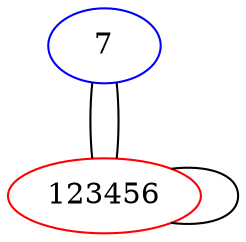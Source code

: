 graph {
  7 -- 123456;
  123456 -- 7;
  123456 -- 123456;
  123456 [color="red"];
  7 [color="blue"];
}
